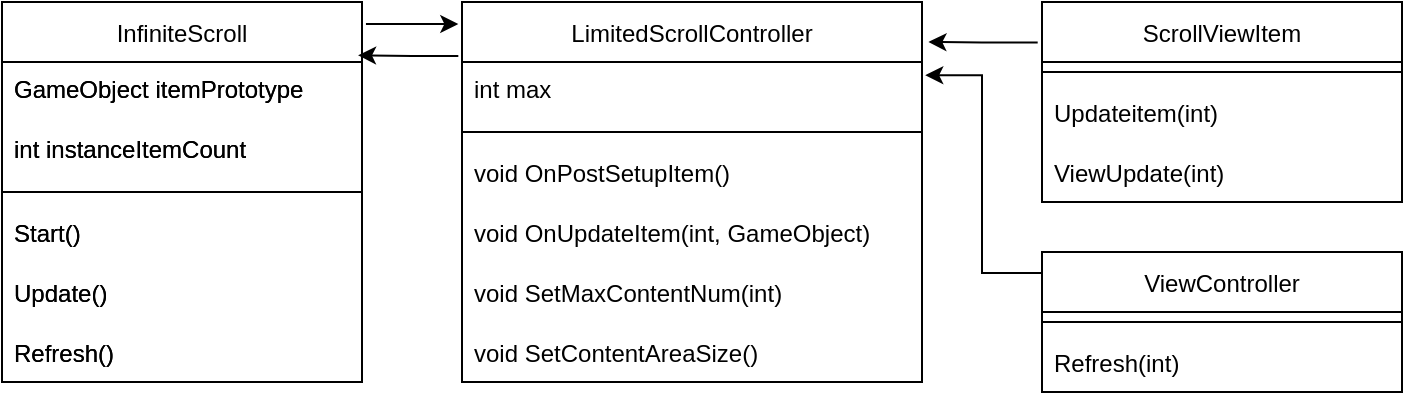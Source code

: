 <mxfile version="15.8.4" type="device" pages="4"><diagram id="C5RBs43oDa-KdzZeNtuy" name="クラス図"><mxGraphModel dx="1102" dy="1025" grid="1" gridSize="10" guides="1" tooltips="1" connect="1" arrows="1" fold="1" page="1" pageScale="1" pageWidth="827" pageHeight="1169" math="0" shadow="0"><root><mxCell id="WIyWlLk6GJQsqaUBKTNV-0"/><mxCell id="WIyWlLk6GJQsqaUBKTNV-1" parent="WIyWlLk6GJQsqaUBKTNV-0"/><mxCell id="IlmIUAxgiO15ECMPqPtD-0" value="InfiniteScroll" style="swimlane;fontStyle=0;childLayout=stackLayout;horizontal=1;startSize=30;horizontalStack=0;resizeParent=1;resizeParentMax=0;resizeLast=0;collapsible=1;marginBottom=0;" parent="WIyWlLk6GJQsqaUBKTNV-1" vertex="1"><mxGeometry x="63" y="80" width="180" height="190" as="geometry"/></mxCell><mxCell id="IlmIUAxgiO15ECMPqPtD-9" value="GameObject itemPrototype" style="text;align=left;verticalAlign=top;spacingLeft=4;spacingRight=4;overflow=hidden;rotatable=0;points=[[0,0.5],[1,0.5]];portConstraint=eastwest;" parent="IlmIUAxgiO15ECMPqPtD-0" vertex="1"><mxGeometry y="30" width="180" height="30" as="geometry"/></mxCell><mxCell id="IlmIUAxgiO15ECMPqPtD-10" value="int instanceItemCount" style="text;align=left;verticalAlign=top;spacingLeft=4;spacingRight=4;overflow=hidden;rotatable=0;points=[[0,0.5],[1,0.5]];portConstraint=eastwest;" parent="IlmIUAxgiO15ECMPqPtD-0" vertex="1"><mxGeometry y="60" width="180" height="30" as="geometry"/></mxCell><mxCell id="IlmIUAxgiO15ECMPqPtD-6" value="" style="line;html=1;strokeWidth=1;align=left;verticalAlign=middle;spacingTop=-1;spacingLeft=3;spacingRight=3;rotatable=0;labelPosition=right;points=[];portConstraint=eastwest;" parent="IlmIUAxgiO15ECMPqPtD-0" vertex="1"><mxGeometry y="90" width="180" height="10" as="geometry"/></mxCell><mxCell id="IlmIUAxgiO15ECMPqPtD-1" value="Start()" style="text;strokeColor=none;fillColor=none;align=left;verticalAlign=middle;spacingLeft=4;spacingRight=4;overflow=hidden;points=[[0,0.5],[1,0.5]];portConstraint=eastwest;rotatable=0;" parent="IlmIUAxgiO15ECMPqPtD-0" vertex="1"><mxGeometry y="100" width="180" height="30" as="geometry"/></mxCell><mxCell id="IlmIUAxgiO15ECMPqPtD-2" value="Update()" style="text;strokeColor=none;fillColor=none;align=left;verticalAlign=middle;spacingLeft=4;spacingRight=4;overflow=hidden;points=[[0,0.5],[1,0.5]];portConstraint=eastwest;rotatable=0;" parent="IlmIUAxgiO15ECMPqPtD-0" vertex="1"><mxGeometry y="130" width="180" height="30" as="geometry"/></mxCell><mxCell id="IlmIUAxgiO15ECMPqPtD-3" value="Refresh()" style="text;strokeColor=none;fillColor=none;align=left;verticalAlign=middle;spacingLeft=4;spacingRight=4;overflow=hidden;points=[[0,0.5],[1,0.5]];portConstraint=eastwest;rotatable=0;" parent="IlmIUAxgiO15ECMPqPtD-0" vertex="1"><mxGeometry y="160" width="180" height="30" as="geometry"/></mxCell><mxCell id="IPUv4CTQkhAvHfp5s5kX-4" style="edgeStyle=orthogonalEdgeStyle;rounded=0;orthogonalLoop=1;jettySize=auto;html=1;entryX=-0.008;entryY=0.058;entryDx=0;entryDy=0;entryPerimeter=0;exitX=1.011;exitY=0.058;exitDx=0;exitDy=0;exitPerimeter=0;" parent="WIyWlLk6GJQsqaUBKTNV-1" source="IlmIUAxgiO15ECMPqPtD-11" target="IlmIUAxgiO15ECMPqPtD-18" edge="1"><mxGeometry relative="1" as="geometry"/></mxCell><mxCell id="IlmIUAxgiO15ECMPqPtD-11" value="InfiniteScroll" style="swimlane;fontStyle=0;childLayout=stackLayout;horizontal=1;startSize=30;horizontalStack=0;resizeParent=1;resizeParentMax=0;resizeLast=0;collapsible=1;marginBottom=0;" parent="WIyWlLk6GJQsqaUBKTNV-1" vertex="1"><mxGeometry x="63" y="80" width="180" height="190" as="geometry"/></mxCell><mxCell id="IlmIUAxgiO15ECMPqPtD-12" value="GameObject itemPrototype" style="text;align=left;verticalAlign=top;spacingLeft=4;spacingRight=4;overflow=hidden;rotatable=0;points=[[0,0.5],[1,0.5]];portConstraint=eastwest;" parent="IlmIUAxgiO15ECMPqPtD-11" vertex="1"><mxGeometry y="30" width="180" height="30" as="geometry"/></mxCell><mxCell id="IlmIUAxgiO15ECMPqPtD-13" value="int instanceItemCount" style="text;align=left;verticalAlign=top;spacingLeft=4;spacingRight=4;overflow=hidden;rotatable=0;points=[[0,0.5],[1,0.5]];portConstraint=eastwest;" parent="IlmIUAxgiO15ECMPqPtD-11" vertex="1"><mxGeometry y="60" width="180" height="30" as="geometry"/></mxCell><mxCell id="IlmIUAxgiO15ECMPqPtD-14" value="" style="line;html=1;strokeWidth=1;align=left;verticalAlign=middle;spacingTop=-1;spacingLeft=3;spacingRight=3;rotatable=0;labelPosition=right;points=[];portConstraint=eastwest;" parent="IlmIUAxgiO15ECMPqPtD-11" vertex="1"><mxGeometry y="90" width="180" height="10" as="geometry"/></mxCell><mxCell id="IlmIUAxgiO15ECMPqPtD-15" value="Start()" style="text;strokeColor=none;fillColor=none;align=left;verticalAlign=middle;spacingLeft=4;spacingRight=4;overflow=hidden;points=[[0,0.5],[1,0.5]];portConstraint=eastwest;rotatable=0;" parent="IlmIUAxgiO15ECMPqPtD-11" vertex="1"><mxGeometry y="100" width="180" height="30" as="geometry"/></mxCell><mxCell id="IlmIUAxgiO15ECMPqPtD-16" value="Update()" style="text;strokeColor=none;fillColor=none;align=left;verticalAlign=middle;spacingLeft=4;spacingRight=4;overflow=hidden;points=[[0,0.5],[1,0.5]];portConstraint=eastwest;rotatable=0;" parent="IlmIUAxgiO15ECMPqPtD-11" vertex="1"><mxGeometry y="130" width="180" height="30" as="geometry"/></mxCell><mxCell id="IlmIUAxgiO15ECMPqPtD-17" value="Refresh()" style="text;strokeColor=none;fillColor=none;align=left;verticalAlign=middle;spacingLeft=4;spacingRight=4;overflow=hidden;points=[[0,0.5],[1,0.5]];portConstraint=eastwest;rotatable=0;" parent="IlmIUAxgiO15ECMPqPtD-11" vertex="1"><mxGeometry y="160" width="180" height="30" as="geometry"/></mxCell><mxCell id="IPUv4CTQkhAvHfp5s5kX-3" style="edgeStyle=orthogonalEdgeStyle;rounded=0;orthogonalLoop=1;jettySize=auto;html=1;entryX=0.989;entryY=-0.111;entryDx=0;entryDy=0;exitX=-0.008;exitY=0.142;exitDx=0;exitDy=0;exitPerimeter=0;entryPerimeter=0;" parent="WIyWlLk6GJQsqaUBKTNV-1" source="IlmIUAxgiO15ECMPqPtD-18" target="IlmIUAxgiO15ECMPqPtD-12" edge="1"><mxGeometry relative="1" as="geometry"/></mxCell><mxCell id="IlmIUAxgiO15ECMPqPtD-18" value="LimitedScrollController" style="swimlane;fontStyle=0;childLayout=stackLayout;horizontal=1;startSize=30;horizontalStack=0;resizeParent=1;resizeParentMax=0;resizeLast=0;collapsible=1;marginBottom=0;" parent="WIyWlLk6GJQsqaUBKTNV-1" vertex="1"><mxGeometry x="293" y="80" width="230" height="190" as="geometry"/></mxCell><mxCell id="IlmIUAxgiO15ECMPqPtD-20" value="int max" style="text;align=left;verticalAlign=top;spacingLeft=4;spacingRight=4;overflow=hidden;rotatable=0;points=[[0,0.5],[1,0.5]];portConstraint=eastwest;" parent="IlmIUAxgiO15ECMPqPtD-18" vertex="1"><mxGeometry y="30" width="230" height="30" as="geometry"/></mxCell><mxCell id="IlmIUAxgiO15ECMPqPtD-21" value="" style="line;html=1;strokeWidth=1;align=left;verticalAlign=middle;spacingTop=-1;spacingLeft=3;spacingRight=3;rotatable=0;labelPosition=right;points=[];portConstraint=eastwest;" parent="IlmIUAxgiO15ECMPqPtD-18" vertex="1"><mxGeometry y="60" width="230" height="10" as="geometry"/></mxCell><mxCell id="IlmIUAxgiO15ECMPqPtD-22" value="void OnPostSetupItem()" style="text;strokeColor=none;fillColor=none;align=left;verticalAlign=middle;spacingLeft=4;spacingRight=4;overflow=hidden;points=[[0,0.5],[1,0.5]];portConstraint=eastwest;rotatable=0;" parent="IlmIUAxgiO15ECMPqPtD-18" vertex="1"><mxGeometry y="70" width="230" height="30" as="geometry"/></mxCell><mxCell id="IlmIUAxgiO15ECMPqPtD-23" value="void OnUpdateItem(int, GameObject)" style="text;strokeColor=none;fillColor=none;align=left;verticalAlign=middle;spacingLeft=4;spacingRight=4;overflow=hidden;points=[[0,0.5],[1,0.5]];portConstraint=eastwest;rotatable=0;" parent="IlmIUAxgiO15ECMPqPtD-18" vertex="1"><mxGeometry y="100" width="230" height="30" as="geometry"/></mxCell><mxCell id="IlmIUAxgiO15ECMPqPtD-24" value="void SetMaxContentNum(int)" style="text;strokeColor=none;fillColor=none;align=left;verticalAlign=middle;spacingLeft=4;spacingRight=4;overflow=hidden;points=[[0,0.5],[1,0.5]];portConstraint=eastwest;rotatable=0;" parent="IlmIUAxgiO15ECMPqPtD-18" vertex="1"><mxGeometry y="130" width="230" height="30" as="geometry"/></mxCell><mxCell id="IlmIUAxgiO15ECMPqPtD-25" value="void SetContentAreaSize()" style="text;strokeColor=none;fillColor=none;align=left;verticalAlign=middle;spacingLeft=4;spacingRight=4;overflow=hidden;points=[[0,0.5],[1,0.5]];portConstraint=eastwest;rotatable=0;" parent="IlmIUAxgiO15ECMPqPtD-18" vertex="1"><mxGeometry y="160" width="230" height="30" as="geometry"/></mxCell><mxCell id="IPUv4CTQkhAvHfp5s5kX-5" style="edgeStyle=orthogonalEdgeStyle;rounded=0;orthogonalLoop=1;jettySize=auto;html=1;entryX=1.014;entryY=0.105;entryDx=0;entryDy=0;entryPerimeter=0;exitX=-0.012;exitY=0.203;exitDx=0;exitDy=0;exitPerimeter=0;" parent="WIyWlLk6GJQsqaUBKTNV-1" source="IlmIUAxgiO15ECMPqPtD-26" target="IlmIUAxgiO15ECMPqPtD-18" edge="1"><mxGeometry relative="1" as="geometry"/></mxCell><mxCell id="IlmIUAxgiO15ECMPqPtD-26" value="ScrollViewItem" style="swimlane;fontStyle=0;childLayout=stackLayout;horizontal=1;startSize=30;horizontalStack=0;resizeParent=1;resizeParentMax=0;resizeLast=0;collapsible=1;marginBottom=0;" parent="WIyWlLk6GJQsqaUBKTNV-1" vertex="1"><mxGeometry x="583" y="80" width="180" height="100" as="geometry"/></mxCell><mxCell id="IlmIUAxgiO15ECMPqPtD-29" value="" style="line;html=1;strokeWidth=1;align=left;verticalAlign=middle;spacingTop=-1;spacingLeft=3;spacingRight=3;rotatable=0;labelPosition=right;points=[];portConstraint=eastwest;" parent="IlmIUAxgiO15ECMPqPtD-26" vertex="1"><mxGeometry y="30" width="180" height="10" as="geometry"/></mxCell><mxCell id="IlmIUAxgiO15ECMPqPtD-30" value="Updateitem(int)" style="text;strokeColor=none;fillColor=none;align=left;verticalAlign=middle;spacingLeft=4;spacingRight=4;overflow=hidden;points=[[0,0.5],[1,0.5]];portConstraint=eastwest;rotatable=0;" parent="IlmIUAxgiO15ECMPqPtD-26" vertex="1"><mxGeometry y="40" width="180" height="30" as="geometry"/></mxCell><mxCell id="IlmIUAxgiO15ECMPqPtD-31" value="ViewUpdate(int)" style="text;strokeColor=none;fillColor=none;align=left;verticalAlign=middle;spacingLeft=4;spacingRight=4;overflow=hidden;points=[[0,0.5],[1,0.5]];portConstraint=eastwest;rotatable=0;" parent="IlmIUAxgiO15ECMPqPtD-26" vertex="1"><mxGeometry y="70" width="180" height="30" as="geometry"/></mxCell><mxCell id="IPUv4CTQkhAvHfp5s5kX-7" style="edgeStyle=orthogonalEdgeStyle;rounded=0;orthogonalLoop=1;jettySize=auto;html=1;entryX=1.007;entryY=0.22;entryDx=0;entryDy=0;entryPerimeter=0;exitX=0;exitY=0.15;exitDx=0;exitDy=0;exitPerimeter=0;" parent="WIyWlLk6GJQsqaUBKTNV-1" source="IlmIUAxgiO15ECMPqPtD-33" target="IlmIUAxgiO15ECMPqPtD-20" edge="1"><mxGeometry relative="1" as="geometry"/></mxCell><mxCell id="IlmIUAxgiO15ECMPqPtD-33" value="ViewController" style="swimlane;fontStyle=0;childLayout=stackLayout;horizontal=1;startSize=30;horizontalStack=0;resizeParent=1;resizeParentMax=0;resizeLast=0;collapsible=1;marginBottom=0;" parent="WIyWlLk6GJQsqaUBKTNV-1" vertex="1"><mxGeometry x="583" y="205" width="180" height="70" as="geometry"/></mxCell><mxCell id="IlmIUAxgiO15ECMPqPtD-34" value="" style="line;html=1;strokeWidth=1;align=left;verticalAlign=middle;spacingTop=-1;spacingLeft=3;spacingRight=3;rotatable=0;labelPosition=right;points=[];portConstraint=eastwest;" parent="IlmIUAxgiO15ECMPqPtD-33" vertex="1"><mxGeometry y="30" width="180" height="10" as="geometry"/></mxCell><mxCell id="IlmIUAxgiO15ECMPqPtD-35" value="Refresh(int)" style="text;strokeColor=none;fillColor=none;align=left;verticalAlign=middle;spacingLeft=4;spacingRight=4;overflow=hidden;points=[[0,0.5],[1,0.5]];portConstraint=eastwest;rotatable=0;" parent="IlmIUAxgiO15ECMPqPtD-33" vertex="1"><mxGeometry y="40" width="180" height="30" as="geometry"/></mxCell></root></mxGraphModel></diagram><diagram id="_EhlTDaIWftcFogrpKdh" name="シーケンス図_起動時"><mxGraphModel dx="1102" dy="1025" grid="1" gridSize="10" guides="1" tooltips="1" connect="1" arrows="1" fold="1" page="1" pageScale="1" pageWidth="827" pageHeight="1169" math="0" shadow="0"><root><mxCell id="IFoiuSHbRBfoYS9vbJ1A-0"/><mxCell id="IFoiuSHbRBfoYS9vbJ1A-1" parent="IFoiuSHbRBfoYS9vbJ1A-0"/><mxCell id="uNzU7zmVLvwBMaxa8i1f-0" value="InfiniteScroll" style="rounded=1;whiteSpace=wrap;html=1;labelBackgroundColor=default;strokeColor=default;fillColor=default;" parent="IFoiuSHbRBfoYS9vbJ1A-1" vertex="1"><mxGeometry x="40" y="90" width="120" height="40" as="geometry"/></mxCell><mxCell id="uNzU7zmVLvwBMaxa8i1f-1" value="LimitedScroll&lt;span style=&quot;color: rgba(0 , 0 , 0 , 0) ; font-family: monospace ; font-size: 0px ; background-color: rgb(248 , 249 , 250)&quot;&gt;%3CmxGraphModel%3E%3Croot%3E%3CmxCell%20id%3D%220%22%2F%3E%3CmxCell%20id%3D%221%22%20parent%3D%220%22%2F%3E%3CmxCell%20id%3D%222%22%20value%3D%22InfiniteScroll%22%20style%3D%22rounded%3D1%3BwhiteSpace%3Dwrap%3Bhtml%3D1%3BlabelBackgroundColor%3Ddefault%3BstrokeColor%3Ddefault%3BfillColor%3Ddefault%3B%22%20vertex%3D%221%22%20parent%3D%221%22%3E%3CmxGeometry%20x%3D%2240%22%20y%3D%2270%22%20width%3D%22120%22%20height%3D%2240%22%20as%3D%22geometry%22%2F%3E%3C%2FmxCell%3E%3C%2Froot%3E%3C%2FmxGraphModel%3E&lt;/span&gt;" style="rounded=1;whiteSpace=wrap;html=1;labelBackgroundColor=default;strokeColor=default;fillColor=default;" parent="IFoiuSHbRBfoYS9vbJ1A-1" vertex="1"><mxGeometry x="280" y="90" width="120" height="40" as="geometry"/></mxCell><mxCell id="uNzU7zmVLvwBMaxa8i1f-2" value="ViewController" style="rounded=1;whiteSpace=wrap;html=1;labelBackgroundColor=default;strokeColor=default;fillColor=default;" parent="IFoiuSHbRBfoYS9vbJ1A-1" vertex="1"><mxGeometry x="510" y="90" width="120" height="40" as="geometry"/></mxCell><mxCell id="uNzU7zmVLvwBMaxa8i1f-3" value="ScrollViewItem" style="rounded=1;whiteSpace=wrap;html=1;labelBackgroundColor=default;strokeColor=default;fillColor=default;" parent="IFoiuSHbRBfoYS9vbJ1A-1" vertex="1"><mxGeometry x="740" y="90" width="120" height="40" as="geometry"/></mxCell><mxCell id="uNzU7zmVLvwBMaxa8i1f-4" value="" style="endArrow=none;dashed=1;html=1;rounded=0;entryX=0.5;entryY=1;entryDx=0;entryDy=0;startArrow=none;" parent="IFoiuSHbRBfoYS9vbJ1A-1" source="uNzU7zmVLvwBMaxa8i1f-10" target="uNzU7zmVLvwBMaxa8i1f-0" edge="1"><mxGeometry width="50" height="50" relative="1" as="geometry"><mxPoint x="100" y="1080" as="sourcePoint"/><mxPoint x="440" y="600" as="targetPoint"/></mxGeometry></mxCell><mxCell id="uNzU7zmVLvwBMaxa8i1f-5" value="" style="endArrow=none;dashed=1;html=1;rounded=0;startArrow=none;" parent="IFoiuSHbRBfoYS9vbJ1A-1" source="uNzU7zmVLvwBMaxa8i1f-20" edge="1"><mxGeometry width="50" height="50" relative="1" as="geometry"><mxPoint x="339.5" y="1080" as="sourcePoint"/><mxPoint x="340" y="130" as="targetPoint"/></mxGeometry></mxCell><mxCell id="uNzU7zmVLvwBMaxa8i1f-6" value="" style="endArrow=none;dashed=1;html=1;rounded=0;startArrow=none;" parent="IFoiuSHbRBfoYS9vbJ1A-1" source="uNzU7zmVLvwBMaxa8i1f-16" edge="1"><mxGeometry width="50" height="50" relative="1" as="geometry"><mxPoint x="569.5" y="1080" as="sourcePoint"/><mxPoint x="570" y="130" as="targetPoint"/></mxGeometry></mxCell><mxCell id="uNzU7zmVLvwBMaxa8i1f-7" value="" style="endArrow=none;dashed=1;html=1;rounded=0;startArrow=none;" parent="IFoiuSHbRBfoYS9vbJ1A-1" source="uNzU7zmVLvwBMaxa8i1f-28" edge="1"><mxGeometry width="50" height="50" relative="1" as="geometry"><mxPoint x="799.5" y="1080" as="sourcePoint"/><mxPoint x="800" y="130" as="targetPoint"/></mxGeometry></mxCell><mxCell id="uNzU7zmVLvwBMaxa8i1f-10" value="" style="rounded=0;whiteSpace=wrap;html=1;labelBackgroundColor=default;strokeColor=default;fillColor=default;" parent="IFoiuSHbRBfoYS9vbJ1A-1" vertex="1"><mxGeometry x="95" y="160" width="10" height="80" as="geometry"/></mxCell><mxCell id="uNzU7zmVLvwBMaxa8i1f-11" value="" style="endArrow=none;dashed=1;html=1;rounded=0;entryX=0.5;entryY=1;entryDx=0;entryDy=0;" parent="IFoiuSHbRBfoYS9vbJ1A-1" target="uNzU7zmVLvwBMaxa8i1f-10" edge="1"><mxGeometry width="50" height="50" relative="1" as="geometry"><mxPoint x="100" y="600" as="sourcePoint"/><mxPoint x="100" y="110" as="targetPoint"/></mxGeometry></mxCell><mxCell id="uNzU7zmVLvwBMaxa8i1f-13" value="Start()&lt;br&gt;&lt;ul&gt;&lt;li&gt;リストのGameObjectをインスタンス化&lt;/li&gt;&lt;/ul&gt;" style="text;html=1;strokeColor=none;fillColor=none;align=left;verticalAlign=top;whiteSpace=wrap;rounded=0;labelBackgroundColor=default;" parent="IFoiuSHbRBfoYS9vbJ1A-1" vertex="1"><mxGeometry x="110" y="160" width="170" height="60" as="geometry"/></mxCell><mxCell id="uNzU7zmVLvwBMaxa8i1f-15" value="" style="edgeStyle=segmentEdgeStyle;endArrow=classic;html=1;rounded=0;exitX=1.5;exitY=0.917;exitDx=0;exitDy=0;exitPerimeter=0;" parent="IFoiuSHbRBfoYS9vbJ1A-1" source="uNzU7zmVLvwBMaxa8i1f-10" edge="1"><mxGeometry width="50" height="50" relative="1" as="geometry"><mxPoint x="300" y="250" as="sourcePoint"/><mxPoint x="560" y="233" as="targetPoint"/></mxGeometry></mxCell><mxCell id="uNzU7zmVLvwBMaxa8i1f-16" value="" style="rounded=0;whiteSpace=wrap;html=1;labelBackgroundColor=default;strokeColor=default;fillColor=default;" parent="IFoiuSHbRBfoYS9vbJ1A-1" vertex="1"><mxGeometry x="565" y="220" width="10" height="120" as="geometry"/></mxCell><mxCell id="uNzU7zmVLvwBMaxa8i1f-17" value="" style="endArrow=none;dashed=1;html=1;rounded=0;entryX=0.5;entryY=1;entryDx=0;entryDy=0;" parent="IFoiuSHbRBfoYS9vbJ1A-1" target="uNzU7zmVLvwBMaxa8i1f-16" edge="1"><mxGeometry width="50" height="50" relative="1" as="geometry"><mxPoint x="570" y="600" as="sourcePoint"/><mxPoint x="569.5" y="110" as="targetPoint"/></mxGeometry></mxCell><mxCell id="uNzU7zmVLvwBMaxa8i1f-18" value="Refresh()&lt;br&gt;&lt;ul&gt;&lt;li&gt;表示させたいコンテンツのリストを作成&lt;/li&gt;&lt;li&gt;ScrollViewの表示を更新&lt;/li&gt;&lt;/ul&gt;" style="text;html=1;strokeColor=none;fillColor=none;align=left;verticalAlign=top;whiteSpace=wrap;rounded=0;labelBackgroundColor=default;" parent="IFoiuSHbRBfoYS9vbJ1A-1" vertex="1"><mxGeometry x="575" y="220" width="185" height="80" as="geometry"/></mxCell><mxCell id="uNzU7zmVLvwBMaxa8i1f-19" value="SetMaxContentNum(int ContentNum)" style="html=1;verticalAlign=bottom;startArrow=oval;startFill=1;endArrow=block;startSize=8;rounded=0;exitX=0.25;exitY=1;exitDx=0;exitDy=0;" parent="IFoiuSHbRBfoYS9vbJ1A-1" source="uNzU7zmVLvwBMaxa8i1f-16" edge="1"><mxGeometry width="60" relative="1" as="geometry"><mxPoint x="300" y="230" as="sourcePoint"/><mxPoint x="350" y="340" as="targetPoint"/></mxGeometry></mxCell><mxCell id="uNzU7zmVLvwBMaxa8i1f-21" value="&lt;ul style=&quot;color: rgb(0 , 0 , 0) ; font-family: &amp;#34;helvetica&amp;#34; ; font-size: 12px ; font-style: normal ; font-weight: 400 ; letter-spacing: normal ; text-align: left ; text-indent: 0px ; text-transform: none ; word-spacing: 0px&quot;&gt;&lt;li&gt;&lt;span style=&quot;font-family: &amp;#34;helvetica&amp;#34;&quot;&gt;表示させたいコンテンツの数からリストの高さを更新&lt;/span&gt;&lt;/li&gt;&lt;/ul&gt;" style="text;whiteSpace=wrap;html=1;" parent="IFoiuSHbRBfoYS9vbJ1A-1" vertex="1"><mxGeometry x="335" y="330" width="175" height="80" as="geometry"/></mxCell><mxCell id="uNzU7zmVLvwBMaxa8i1f-22" value="RefreshView()" style="html=1;verticalAlign=bottom;startArrow=oval;startFill=1;endArrow=block;startSize=8;rounded=0;exitX=0.25;exitY=1;exitDx=0;exitDy=0;" parent="IFoiuSHbRBfoYS9vbJ1A-1" edge="1"><mxGeometry x="0.517" width="60" relative="1" as="geometry"><mxPoint x="335" y="390" as="sourcePoint"/><mxPoint x="117.5" y="390" as="targetPoint"/><mxPoint as="offset"/></mxGeometry></mxCell><mxCell id="uNzU7zmVLvwBMaxa8i1f-23" value="&lt;ul style=&quot;color: rgb(0 , 0 , 0) ; font-family: &amp;#34;helvetica&amp;#34; ; font-size: 12px ; font-style: normal ; font-weight: 400 ; letter-spacing: normal ; text-align: left ; text-indent: 0px ; text-transform: none ; word-spacing: 0px&quot;&gt;&lt;li&gt;&lt;span style=&quot;font-family: &amp;#34;helvetica&amp;#34;&quot;&gt;表示中のGameObjectがScrollViewにおける何番目の要素に該当するのか再計算&lt;/span&gt;&lt;/li&gt;&lt;/ul&gt;" style="text;whiteSpace=wrap;html=1;" parent="IFoiuSHbRBfoYS9vbJ1A-1" vertex="1"><mxGeometry x="95" y="380" width="175" height="80" as="geometry"/></mxCell><mxCell id="uNzU7zmVLvwBMaxa8i1f-25" value="" style="rounded=0;whiteSpace=wrap;html=1;labelBackgroundColor=default;strokeColor=default;fillColor=default;" parent="IFoiuSHbRBfoYS9vbJ1A-1" vertex="1"><mxGeometry x="95" y="380" width="10" height="100" as="geometry"/></mxCell><mxCell id="uNzU7zmVLvwBMaxa8i1f-28" value="" style="rounded=0;whiteSpace=wrap;html=1;labelBackgroundColor=default;strokeColor=default;fillColor=default;" parent="IFoiuSHbRBfoYS9vbJ1A-1" vertex="1"><mxGeometry x="795" y="460" width="10" height="60" as="geometry"/></mxCell><mxCell id="uNzU7zmVLvwBMaxa8i1f-29" value="" style="endArrow=none;dashed=1;html=1;rounded=0;entryX=0.5;entryY=1;entryDx=0;entryDy=0;" parent="IFoiuSHbRBfoYS9vbJ1A-1" target="uNzU7zmVLvwBMaxa8i1f-28" edge="1"><mxGeometry width="50" height="50" relative="1" as="geometry"><mxPoint x="800" y="600" as="sourcePoint"/><mxPoint x="799.5" y="110" as="targetPoint"/></mxGeometry></mxCell><mxCell id="uNzU7zmVLvwBMaxa8i1f-30" value="" style="endArrow=classic;html=1;rounded=0;" parent="IFoiuSHbRBfoYS9vbJ1A-1" edge="1"><mxGeometry relative="1" as="geometry"><mxPoint x="105" y="470" as="sourcePoint"/><mxPoint x="340" y="470" as="targetPoint"/></mxGeometry></mxCell><mxCell id="uNzU7zmVLvwBMaxa8i1f-31" value="CallBack" style="edgeLabel;resizable=0;html=1;align=center;verticalAlign=middle;labelBackgroundColor=default;strokeColor=default;fillColor=default;" parent="uNzU7zmVLvwBMaxa8i1f-30" connectable="0" vertex="1"><mxGeometry relative="1" as="geometry"/></mxCell><mxCell id="uNzU7zmVLvwBMaxa8i1f-32" value="" style="edgeLabel;resizable=0;html=1;align=left;verticalAlign=bottom;labelBackgroundColor=default;strokeColor=default;fillColor=default;" parent="uNzU7zmVLvwBMaxa8i1f-30" connectable="0" vertex="1"><mxGeometry x="-1" relative="1" as="geometry"/></mxCell><mxCell id="uNzU7zmVLvwBMaxa8i1f-39" value="OnUpdateItem()" style="html=1;verticalAlign=bottom;startArrow=oval;startFill=1;endArrow=block;startSize=8;rounded=0;" parent="IFoiuSHbRBfoYS9vbJ1A-1" edge="1"><mxGeometry x="0.517" width="60" relative="1" as="geometry"><mxPoint x="340" y="470" as="sourcePoint"/><mxPoint x="790" y="470" as="targetPoint"/><mxPoint as="offset"/></mxGeometry></mxCell><mxCell id="uNzU7zmVLvwBMaxa8i1f-40" value="&lt;ul style=&quot;color: rgb(0 , 0 , 0) ; font-family: &amp;#34;helvetica&amp;#34; ; font-size: 12px ; font-style: normal ; font-weight: 400 ; letter-spacing: normal ; text-align: left ; text-indent: 0px ; text-transform: none ; word-spacing: 0px&quot;&gt;&lt;li&gt;リストにおける番号を元に，表示すべきデータを取得し，Viewを更新&lt;/li&gt;&lt;/ul&gt;" style="text;whiteSpace=wrap;html=1;" parent="IFoiuSHbRBfoYS9vbJ1A-1" vertex="1"><mxGeometry x="610" y="470" width="175" height="80" as="geometry"/></mxCell><mxCell id="uNzU7zmVLvwBMaxa8i1f-20" value="" style="rounded=0;whiteSpace=wrap;html=1;labelBackgroundColor=default;strokeColor=default;fillColor=default;" parent="IFoiuSHbRBfoYS9vbJ1A-1" vertex="1"><mxGeometry x="335" y="330" width="10" height="60" as="geometry"/></mxCell><mxCell id="uNzU7zmVLvwBMaxa8i1f-42" value="" style="endArrow=none;dashed=1;html=1;rounded=0;entryX=0.5;entryY=1;entryDx=0;entryDy=0;" parent="IFoiuSHbRBfoYS9vbJ1A-1" target="uNzU7zmVLvwBMaxa8i1f-20" edge="1"><mxGeometry width="50" height="50" relative="1" as="geometry"><mxPoint x="340" y="600" as="sourcePoint"/><mxPoint x="339.5" y="110" as="targetPoint"/></mxGeometry></mxCell></root></mxGraphModel></diagram><diagram name="シーケンス図_フィルタ更新時" id="AUm0jmEYtLArEoty2-FQ"><mxGraphModel dx="1102" dy="1025" grid="1" gridSize="10" guides="1" tooltips="1" connect="1" arrows="1" fold="1" page="1" pageScale="1" pageWidth="827" pageHeight="1169" math="0" shadow="0"><root><mxCell id="YL8rEZhioTyxluOj04G4-0"/><mxCell id="YL8rEZhioTyxluOj04G4-1" parent="YL8rEZhioTyxluOj04G4-0"/><mxCell id="YL8rEZhioTyxluOj04G4-2" value="InfiniteScroll" style="rounded=1;whiteSpace=wrap;html=1;labelBackgroundColor=default;strokeColor=default;fillColor=default;" vertex="1" parent="YL8rEZhioTyxluOj04G4-1"><mxGeometry x="40" y="90" width="120" height="40" as="geometry"/></mxCell><mxCell id="YL8rEZhioTyxluOj04G4-3" value="LimitedScroll&lt;span style=&quot;color: rgba(0 , 0 , 0 , 0) ; font-family: monospace ; font-size: 0px ; background-color: rgb(248 , 249 , 250)&quot;&gt;%3CmxGraphModel%3E%3Croot%3E%3CmxCell%20id%3D%220%22%2F%3E%3CmxCell%20id%3D%221%22%20parent%3D%220%22%2F%3E%3CmxCell%20id%3D%222%22%20value%3D%22InfiniteScroll%22%20style%3D%22rounded%3D1%3BwhiteSpace%3Dwrap%3Bhtml%3D1%3BlabelBackgroundColor%3Ddefault%3BstrokeColor%3Ddefault%3BfillColor%3Ddefault%3B%22%20vertex%3D%221%22%20parent%3D%221%22%3E%3CmxGeometry%20x%3D%2240%22%20y%3D%2270%22%20width%3D%22120%22%20height%3D%2240%22%20as%3D%22geometry%22%2F%3E%3C%2FmxCell%3E%3C%2Froot%3E%3C%2FmxGraphModel%3E&lt;/span&gt;" style="rounded=1;whiteSpace=wrap;html=1;labelBackgroundColor=default;strokeColor=default;fillColor=default;" vertex="1" parent="YL8rEZhioTyxluOj04G4-1"><mxGeometry x="280" y="90" width="120" height="40" as="geometry"/></mxCell><mxCell id="YL8rEZhioTyxluOj04G4-4" value="ViewController" style="rounded=1;whiteSpace=wrap;html=1;labelBackgroundColor=default;strokeColor=default;fillColor=default;" vertex="1" parent="YL8rEZhioTyxluOj04G4-1"><mxGeometry x="510" y="90" width="120" height="40" as="geometry"/></mxCell><mxCell id="YL8rEZhioTyxluOj04G4-5" value="ScrollViewItem" style="rounded=1;whiteSpace=wrap;html=1;labelBackgroundColor=default;strokeColor=default;fillColor=default;" vertex="1" parent="YL8rEZhioTyxluOj04G4-1"><mxGeometry x="740" y="90" width="120" height="40" as="geometry"/></mxCell><mxCell id="YL8rEZhioTyxluOj04G4-7" value="" style="endArrow=none;dashed=1;html=1;rounded=0;startArrow=none;" edge="1" parent="YL8rEZhioTyxluOj04G4-1" source="YL8rEZhioTyxluOj04G4-29"><mxGeometry width="50" height="50" relative="1" as="geometry"><mxPoint x="339.5" y="1080" as="sourcePoint"/><mxPoint x="340" y="130" as="targetPoint"/></mxGeometry></mxCell><mxCell id="YL8rEZhioTyxluOj04G4-8" value="" style="endArrow=none;dashed=1;html=1;rounded=0;startArrow=none;" edge="1" parent="YL8rEZhioTyxluOj04G4-1" source="YL8rEZhioTyxluOj04G4-14"><mxGeometry width="50" height="50" relative="1" as="geometry"><mxPoint x="569.5" y="1080" as="sourcePoint"/><mxPoint x="570" y="130" as="targetPoint"/></mxGeometry></mxCell><mxCell id="YL8rEZhioTyxluOj04G4-9" value="" style="endArrow=none;dashed=1;html=1;rounded=0;startArrow=none;" edge="1" parent="YL8rEZhioTyxluOj04G4-1" source="YL8rEZhioTyxluOj04G4-22"><mxGeometry width="50" height="50" relative="1" as="geometry"><mxPoint x="799.5" y="1080" as="sourcePoint"/><mxPoint x="800" y="130" as="targetPoint"/></mxGeometry></mxCell><mxCell id="YL8rEZhioTyxluOj04G4-11" value="" style="endArrow=none;dashed=1;html=1;rounded=0;entryX=0.5;entryY=1;entryDx=0;entryDy=0;" edge="1" parent="YL8rEZhioTyxluOj04G4-1" target="YL8rEZhioTyxluOj04G4-2"><mxGeometry width="50" height="50" relative="1" as="geometry"><mxPoint x="100" y="410" as="sourcePoint"/><mxPoint x="100" y="240" as="targetPoint"/></mxGeometry></mxCell><mxCell id="YL8rEZhioTyxluOj04G4-14" value="" style="rounded=0;whiteSpace=wrap;html=1;labelBackgroundColor=default;strokeColor=default;fillColor=default;" vertex="1" parent="YL8rEZhioTyxluOj04G4-1"><mxGeometry x="565" y="150" width="10" height="60" as="geometry"/></mxCell><mxCell id="YL8rEZhioTyxluOj04G4-15" value="" style="endArrow=none;dashed=1;html=1;rounded=0;entryX=0.5;entryY=1;entryDx=0;entryDy=0;" edge="1" parent="YL8rEZhioTyxluOj04G4-1" target="YL8rEZhioTyxluOj04G4-14"><mxGeometry width="50" height="50" relative="1" as="geometry"><mxPoint x="570" y="410" as="sourcePoint"/><mxPoint x="569.5" y="110" as="targetPoint"/></mxGeometry></mxCell><mxCell id="YL8rEZhioTyxluOj04G4-16" value="OnToggleFilter(int)&lt;br&gt;&lt;br&gt;Refresh()" style="text;html=1;strokeColor=none;fillColor=none;align=left;verticalAlign=top;whiteSpace=wrap;rounded=0;labelBackgroundColor=default;" vertex="1" parent="YL8rEZhioTyxluOj04G4-1"><mxGeometry x="575" y="150" width="185" height="60" as="geometry"/></mxCell><mxCell id="YL8rEZhioTyxluOj04G4-17" value="SetMaxContentNum(int ContentNum)" style="html=1;verticalAlign=bottom;startArrow=oval;startFill=1;endArrow=block;startSize=8;rounded=0;exitX=0.25;exitY=1;exitDx=0;exitDy=0;" edge="1" parent="YL8rEZhioTyxluOj04G4-1" source="YL8rEZhioTyxluOj04G4-14"><mxGeometry width="60" relative="1" as="geometry"><mxPoint x="300" y="160" as="sourcePoint"/><mxPoint x="350" y="210" as="targetPoint"/></mxGeometry></mxCell><mxCell id="YL8rEZhioTyxluOj04G4-18" value="&lt;ul style=&quot;color: rgb(0 , 0 , 0) ; font-family: &amp;#34;helvetica&amp;#34; ; font-size: 12px ; font-style: normal ; font-weight: 400 ; letter-spacing: normal ; text-align: left ; text-indent: 0px ; text-transform: none ; word-spacing: 0px&quot;&gt;&lt;li&gt;&lt;span style=&quot;font-family: &amp;#34;helvetica&amp;#34;&quot;&gt;表示させたいコンテンツの数からリストの高さを更新&lt;/span&gt;&lt;/li&gt;&lt;/ul&gt;" style="text;whiteSpace=wrap;html=1;" vertex="1" parent="YL8rEZhioTyxluOj04G4-1"><mxGeometry x="335" y="200" width="175" height="80" as="geometry"/></mxCell><mxCell id="YL8rEZhioTyxluOj04G4-19" value="RefreshView()" style="html=1;verticalAlign=bottom;startArrow=oval;startFill=1;endArrow=block;startSize=8;rounded=0;exitX=0.25;exitY=1;exitDx=0;exitDy=0;" edge="1" parent="YL8rEZhioTyxluOj04G4-1"><mxGeometry x="0.517" width="60" relative="1" as="geometry"><mxPoint x="335" y="260" as="sourcePoint"/><mxPoint x="117.5" y="260" as="targetPoint"/><mxPoint as="offset"/></mxGeometry></mxCell><mxCell id="YL8rEZhioTyxluOj04G4-20" value="&lt;ul style=&quot;color: rgb(0 , 0 , 0) ; font-family: &amp;#34;helvetica&amp;#34; ; font-size: 12px ; font-style: normal ; font-weight: 400 ; letter-spacing: normal ; text-align: left ; text-indent: 0px ; text-transform: none ; word-spacing: 0px&quot;&gt;&lt;li&gt;&lt;span style=&quot;font-family: &amp;#34;helvetica&amp;#34;&quot;&gt;表示中のGameObjectがScrollViewにおける何番目の要素に該当するのか再計算&lt;/span&gt;&lt;/li&gt;&lt;/ul&gt;" style="text;whiteSpace=wrap;html=1;" vertex="1" parent="YL8rEZhioTyxluOj04G4-1"><mxGeometry x="95" y="250" width="175" height="80" as="geometry"/></mxCell><mxCell id="YL8rEZhioTyxluOj04G4-21" value="" style="rounded=0;whiteSpace=wrap;html=1;labelBackgroundColor=default;strokeColor=default;fillColor=default;" vertex="1" parent="YL8rEZhioTyxluOj04G4-1"><mxGeometry x="95" y="250" width="10" height="100" as="geometry"/></mxCell><mxCell id="YL8rEZhioTyxluOj04G4-22" value="" style="rounded=0;whiteSpace=wrap;html=1;labelBackgroundColor=default;strokeColor=default;fillColor=default;" vertex="1" parent="YL8rEZhioTyxluOj04G4-1"><mxGeometry x="795" y="330" width="10" height="60" as="geometry"/></mxCell><mxCell id="YL8rEZhioTyxluOj04G4-23" value="" style="endArrow=none;dashed=1;html=1;rounded=0;entryX=0.5;entryY=1;entryDx=0;entryDy=0;" edge="1" parent="YL8rEZhioTyxluOj04G4-1" target="YL8rEZhioTyxluOj04G4-22"><mxGeometry width="50" height="50" relative="1" as="geometry"><mxPoint x="800" y="400" as="sourcePoint"/><mxPoint x="799.5" y="110" as="targetPoint"/></mxGeometry></mxCell><mxCell id="YL8rEZhioTyxluOj04G4-24" value="" style="endArrow=classic;html=1;rounded=0;" edge="1" parent="YL8rEZhioTyxluOj04G4-1"><mxGeometry relative="1" as="geometry"><mxPoint x="105" y="340" as="sourcePoint"/><mxPoint x="340" y="340" as="targetPoint"/></mxGeometry></mxCell><mxCell id="YL8rEZhioTyxluOj04G4-25" value="CallBack" style="edgeLabel;resizable=0;html=1;align=center;verticalAlign=middle;labelBackgroundColor=default;strokeColor=default;fillColor=default;" connectable="0" vertex="1" parent="YL8rEZhioTyxluOj04G4-24"><mxGeometry relative="1" as="geometry"><mxPoint x="-3" y="-1" as="offset"/></mxGeometry></mxCell><mxCell id="YL8rEZhioTyxluOj04G4-26" value="" style="edgeLabel;resizable=0;html=1;align=left;verticalAlign=bottom;labelBackgroundColor=default;strokeColor=default;fillColor=default;" connectable="0" vertex="1" parent="YL8rEZhioTyxluOj04G4-24"><mxGeometry x="-1" relative="1" as="geometry"/></mxCell><mxCell id="YL8rEZhioTyxluOj04G4-27" value="OnUpdateItem()" style="html=1;verticalAlign=bottom;startArrow=oval;startFill=1;endArrow=block;startSize=8;rounded=0;" edge="1" parent="YL8rEZhioTyxluOj04G4-1"><mxGeometry x="0.517" width="60" relative="1" as="geometry"><mxPoint x="340" y="340" as="sourcePoint"/><mxPoint x="790" y="340" as="targetPoint"/><mxPoint as="offset"/></mxGeometry></mxCell><mxCell id="YL8rEZhioTyxluOj04G4-28" value="&lt;ul style=&quot;color: rgb(0 , 0 , 0) ; font-family: &amp;#34;helvetica&amp;#34; ; font-size: 12px ; font-style: normal ; font-weight: 400 ; letter-spacing: normal ; text-align: left ; text-indent: 0px ; text-transform: none ; word-spacing: 0px&quot;&gt;&lt;li&gt;リストにおける番号を元に，表示すべきデータを取得し，Viewを更新&lt;/li&gt;&lt;/ul&gt;" style="text;whiteSpace=wrap;html=1;" vertex="1" parent="YL8rEZhioTyxluOj04G4-1"><mxGeometry x="610" y="340" width="175" height="80" as="geometry"/></mxCell><mxCell id="YL8rEZhioTyxluOj04G4-29" value="" style="rounded=0;whiteSpace=wrap;html=1;labelBackgroundColor=default;strokeColor=default;fillColor=default;" vertex="1" parent="YL8rEZhioTyxluOj04G4-1"><mxGeometry x="335" y="200" width="10" height="60" as="geometry"/></mxCell><mxCell id="YL8rEZhioTyxluOj04G4-30" value="" style="endArrow=none;dashed=1;html=1;rounded=0;entryX=0.5;entryY=1;entryDx=0;entryDy=0;" edge="1" parent="YL8rEZhioTyxluOj04G4-1" target="YL8rEZhioTyxluOj04G4-29"><mxGeometry width="50" height="50" relative="1" as="geometry"><mxPoint x="340" y="410" as="sourcePoint"/><mxPoint x="339.5" y="110" as="targetPoint"/></mxGeometry></mxCell></root></mxGraphModel></diagram><diagram id="PfQXwWNLk9mIpTxxOOou" name="ページ3"><mxGraphModel dx="1102" dy="1025" grid="1" gridSize="10" guides="1" tooltips="1" connect="1" arrows="1" fold="1" page="1" pageScale="1" pageWidth="827" pageHeight="1169" math="0" shadow="0"><root><mxCell id="89HwQ55O-xlYt8g4qguK-0"/><mxCell id="89HwQ55O-xlYt8g4qguK-1" parent="89HwQ55O-xlYt8g4qguK-0"/></root></mxGraphModel></diagram></mxfile>